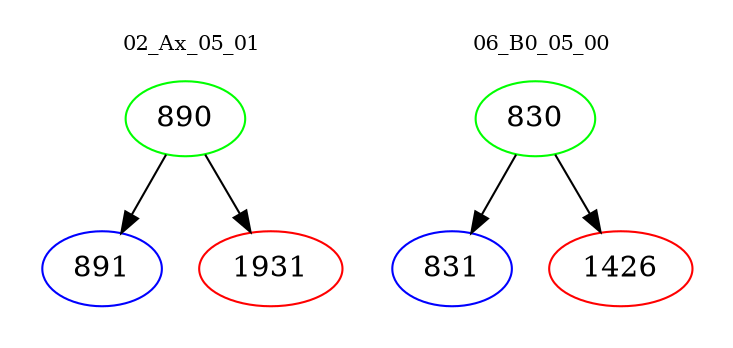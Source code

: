 digraph{
subgraph cluster_0 {
color = white
label = "02_Ax_05_01";
fontsize=10;
T0_890 [label="890", color="green"]
T0_890 -> T0_891 [color="black"]
T0_891 [label="891", color="blue"]
T0_890 -> T0_1931 [color="black"]
T0_1931 [label="1931", color="red"]
}
subgraph cluster_1 {
color = white
label = "06_B0_05_00";
fontsize=10;
T1_830 [label="830", color="green"]
T1_830 -> T1_831 [color="black"]
T1_831 [label="831", color="blue"]
T1_830 -> T1_1426 [color="black"]
T1_1426 [label="1426", color="red"]
}
}
